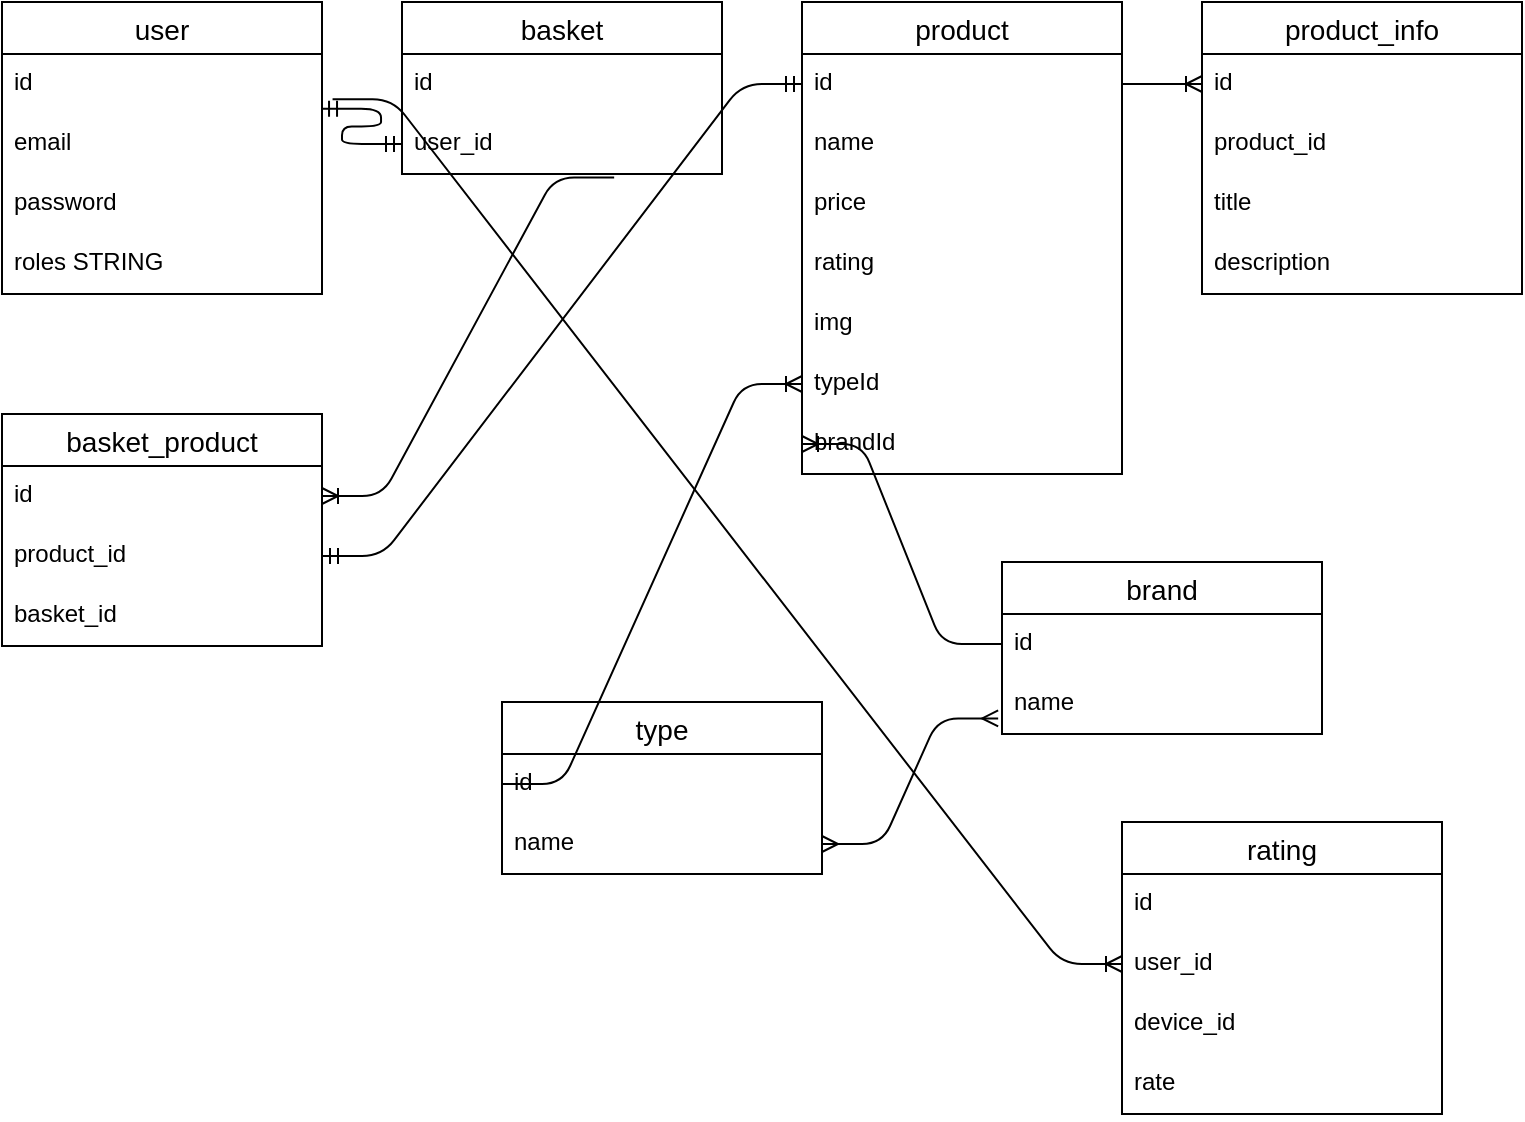 <mxfile version="14.7.2" type="google"><diagram id="yeRzwYAw-0nIpv8Q25oR" name="Page-1"><mxGraphModel dx="1038" dy="548" grid="1" gridSize="10" guides="1" tooltips="1" connect="1" arrows="1" fold="1" page="1" pageScale="1" pageWidth="827" pageHeight="1169" math="0" shadow="0"><root><mxCell id="0"/><mxCell id="1" parent="0"/><mxCell id="CVX7TyZYoHdinErc6idc-1" value="user" style="swimlane;fontStyle=0;childLayout=stackLayout;horizontal=1;startSize=26;horizontalStack=0;resizeParent=1;resizeParentMax=0;resizeLast=0;collapsible=1;marginBottom=0;align=center;fontSize=14;" vertex="1" parent="1"><mxGeometry x="40" y="40" width="160" height="146" as="geometry"/></mxCell><mxCell id="CVX7TyZYoHdinErc6idc-2" value="id" style="text;strokeColor=none;fillColor=none;spacingLeft=4;spacingRight=4;overflow=hidden;rotatable=0;points=[[0,0.5],[1,0.5]];portConstraint=eastwest;fontSize=12;" vertex="1" parent="CVX7TyZYoHdinErc6idc-1"><mxGeometry y="26" width="160" height="30" as="geometry"/></mxCell><mxCell id="CVX7TyZYoHdinErc6idc-3" value="email" style="text;strokeColor=none;fillColor=none;spacingLeft=4;spacingRight=4;overflow=hidden;rotatable=0;points=[[0,0.5],[1,0.5]];portConstraint=eastwest;fontSize=12;" vertex="1" parent="CVX7TyZYoHdinErc6idc-1"><mxGeometry y="56" width="160" height="30" as="geometry"/></mxCell><mxCell id="CVX7TyZYoHdinErc6idc-4" value="password" style="text;strokeColor=none;fillColor=none;spacingLeft=4;spacingRight=4;overflow=hidden;rotatable=0;points=[[0,0.5],[1,0.5]];portConstraint=eastwest;fontSize=12;" vertex="1" parent="CVX7TyZYoHdinErc6idc-1"><mxGeometry y="86" width="160" height="30" as="geometry"/></mxCell><mxCell id="CVX7TyZYoHdinErc6idc-5" value="roles STRING" style="text;strokeColor=none;fillColor=none;spacingLeft=4;spacingRight=4;overflow=hidden;rotatable=0;points=[[0,0.5],[1,0.5]];portConstraint=eastwest;fontSize=12;" vertex="1" parent="CVX7TyZYoHdinErc6idc-1"><mxGeometry y="116" width="160" height="30" as="geometry"/></mxCell><mxCell id="CVX7TyZYoHdinErc6idc-6" value="basket" style="swimlane;fontStyle=0;childLayout=stackLayout;horizontal=1;startSize=26;horizontalStack=0;resizeParent=1;resizeParentMax=0;resizeLast=0;collapsible=1;marginBottom=0;align=center;fontSize=14;" vertex="1" parent="1"><mxGeometry x="240" y="40" width="160" height="86" as="geometry"/></mxCell><mxCell id="CVX7TyZYoHdinErc6idc-7" value="id" style="text;strokeColor=none;fillColor=none;spacingLeft=4;spacingRight=4;overflow=hidden;rotatable=0;points=[[0,0.5],[1,0.5]];portConstraint=eastwest;fontSize=12;" vertex="1" parent="CVX7TyZYoHdinErc6idc-6"><mxGeometry y="26" width="160" height="30" as="geometry"/></mxCell><mxCell id="CVX7TyZYoHdinErc6idc-8" value="user_id" style="text;strokeColor=none;fillColor=none;spacingLeft=4;spacingRight=4;overflow=hidden;rotatable=0;points=[[0,0.5],[1,0.5]];portConstraint=eastwest;fontSize=12;" vertex="1" parent="CVX7TyZYoHdinErc6idc-6"><mxGeometry y="56" width="160" height="30" as="geometry"/></mxCell><mxCell id="CVX7TyZYoHdinErc6idc-11" value="" style="edgeStyle=entityRelationEdgeStyle;fontSize=12;html=1;endArrow=ERmandOne;startArrow=ERmandOne;exitX=0.997;exitY=0.913;exitDx=0;exitDy=0;exitPerimeter=0;" edge="1" parent="1" source="CVX7TyZYoHdinErc6idc-2" target="CVX7TyZYoHdinErc6idc-8"><mxGeometry width="100" height="100" relative="1" as="geometry"><mxPoint x="230" y="280" as="sourcePoint"/><mxPoint x="330" y="180" as="targetPoint"/></mxGeometry></mxCell><mxCell id="CVX7TyZYoHdinErc6idc-12" value="product" style="swimlane;fontStyle=0;childLayout=stackLayout;horizontal=1;startSize=26;horizontalStack=0;resizeParent=1;resizeParentMax=0;resizeLast=0;collapsible=1;marginBottom=0;align=center;fontSize=14;" vertex="1" parent="1"><mxGeometry x="440" y="40" width="160" height="236" as="geometry"/></mxCell><mxCell id="CVX7TyZYoHdinErc6idc-13" value="id" style="text;strokeColor=none;fillColor=none;spacingLeft=4;spacingRight=4;overflow=hidden;rotatable=0;points=[[0,0.5],[1,0.5]];portConstraint=eastwest;fontSize=12;" vertex="1" parent="CVX7TyZYoHdinErc6idc-12"><mxGeometry y="26" width="160" height="30" as="geometry"/></mxCell><mxCell id="CVX7TyZYoHdinErc6idc-14" value="name" style="text;strokeColor=none;fillColor=none;spacingLeft=4;spacingRight=4;overflow=hidden;rotatable=0;points=[[0,0.5],[1,0.5]];portConstraint=eastwest;fontSize=12;" vertex="1" parent="CVX7TyZYoHdinErc6idc-12"><mxGeometry y="56" width="160" height="30" as="geometry"/></mxCell><mxCell id="CVX7TyZYoHdinErc6idc-18" value="price" style="text;strokeColor=none;fillColor=none;spacingLeft=4;spacingRight=4;overflow=hidden;rotatable=0;points=[[0,0.5],[1,0.5]];portConstraint=eastwest;fontSize=12;" vertex="1" parent="CVX7TyZYoHdinErc6idc-12"><mxGeometry y="86" width="160" height="30" as="geometry"/></mxCell><mxCell id="CVX7TyZYoHdinErc6idc-19" value="rating" style="text;strokeColor=none;fillColor=none;spacingLeft=4;spacingRight=4;overflow=hidden;rotatable=0;points=[[0,0.5],[1,0.5]];portConstraint=eastwest;fontSize=12;" vertex="1" parent="CVX7TyZYoHdinErc6idc-12"><mxGeometry y="116" width="160" height="30" as="geometry"/></mxCell><mxCell id="CVX7TyZYoHdinErc6idc-20" value="img" style="text;strokeColor=none;fillColor=none;spacingLeft=4;spacingRight=4;overflow=hidden;rotatable=0;points=[[0,0.5],[1,0.5]];portConstraint=eastwest;fontSize=12;" vertex="1" parent="CVX7TyZYoHdinErc6idc-12"><mxGeometry y="146" width="160" height="30" as="geometry"/></mxCell><mxCell id="CVX7TyZYoHdinErc6idc-21" value="typeId" style="text;strokeColor=none;fillColor=none;spacingLeft=4;spacingRight=4;overflow=hidden;rotatable=0;points=[[0,0.5],[1,0.5]];portConstraint=eastwest;fontSize=12;" vertex="1" parent="CVX7TyZYoHdinErc6idc-12"><mxGeometry y="176" width="160" height="30" as="geometry"/></mxCell><mxCell id="CVX7TyZYoHdinErc6idc-22" value="brandId" style="text;strokeColor=none;fillColor=none;spacingLeft=4;spacingRight=4;overflow=hidden;rotatable=0;points=[[0,0.5],[1,0.5]];portConstraint=eastwest;fontSize=12;" vertex="1" parent="CVX7TyZYoHdinErc6idc-12"><mxGeometry y="206" width="160" height="30" as="geometry"/></mxCell><mxCell id="CVX7TyZYoHdinErc6idc-23" value="type" style="swimlane;fontStyle=0;childLayout=stackLayout;horizontal=1;startSize=26;horizontalStack=0;resizeParent=1;resizeParentMax=0;resizeLast=0;collapsible=1;marginBottom=0;align=center;fontSize=14;" vertex="1" parent="1"><mxGeometry x="290" y="390" width="160" height="86" as="geometry"/></mxCell><mxCell id="CVX7TyZYoHdinErc6idc-24" value="id" style="text;strokeColor=none;fillColor=none;spacingLeft=4;spacingRight=4;overflow=hidden;rotatable=0;points=[[0,0.5],[1,0.5]];portConstraint=eastwest;fontSize=12;" vertex="1" parent="CVX7TyZYoHdinErc6idc-23"><mxGeometry y="26" width="160" height="30" as="geometry"/></mxCell><mxCell id="CVX7TyZYoHdinErc6idc-25" value="name" style="text;strokeColor=none;fillColor=none;spacingLeft=4;spacingRight=4;overflow=hidden;rotatable=0;points=[[0,0.5],[1,0.5]];portConstraint=eastwest;fontSize=12;" vertex="1" parent="CVX7TyZYoHdinErc6idc-23"><mxGeometry y="56" width="160" height="30" as="geometry"/></mxCell><mxCell id="CVX7TyZYoHdinErc6idc-26" value="brand" style="swimlane;fontStyle=0;childLayout=stackLayout;horizontal=1;startSize=26;horizontalStack=0;resizeParent=1;resizeParentMax=0;resizeLast=0;collapsible=1;marginBottom=0;align=center;fontSize=14;" vertex="1" parent="1"><mxGeometry x="540" y="320" width="160" height="86" as="geometry"/></mxCell><mxCell id="CVX7TyZYoHdinErc6idc-27" value="id" style="text;strokeColor=none;fillColor=none;spacingLeft=4;spacingRight=4;overflow=hidden;rotatable=0;points=[[0,0.5],[1,0.5]];portConstraint=eastwest;fontSize=12;" vertex="1" parent="CVX7TyZYoHdinErc6idc-26"><mxGeometry y="26" width="160" height="30" as="geometry"/></mxCell><mxCell id="CVX7TyZYoHdinErc6idc-28" value="name" style="text;strokeColor=none;fillColor=none;spacingLeft=4;spacingRight=4;overflow=hidden;rotatable=0;points=[[0,0.5],[1,0.5]];portConstraint=eastwest;fontSize=12;" vertex="1" parent="CVX7TyZYoHdinErc6idc-26"><mxGeometry y="56" width="160" height="30" as="geometry"/></mxCell><mxCell id="CVX7TyZYoHdinErc6idc-29" value="" style="edgeStyle=entityRelationEdgeStyle;fontSize=12;html=1;endArrow=ERoneToMany;exitX=0;exitY=0.5;exitDx=0;exitDy=0;" edge="1" parent="1" source="CVX7TyZYoHdinErc6idc-24" target="CVX7TyZYoHdinErc6idc-21"><mxGeometry width="100" height="100" relative="1" as="geometry"><mxPoint x="250" y="330" as="sourcePoint"/><mxPoint x="370" y="210" as="targetPoint"/></mxGeometry></mxCell><mxCell id="CVX7TyZYoHdinErc6idc-30" value="" style="edgeStyle=entityRelationEdgeStyle;fontSize=12;html=1;endArrow=ERoneToMany;entryX=0;entryY=0.5;entryDx=0;entryDy=0;exitX=0;exitY=0.5;exitDx=0;exitDy=0;" edge="1" parent="1" source="CVX7TyZYoHdinErc6idc-27" target="CVX7TyZYoHdinErc6idc-22"><mxGeometry width="100" height="100" relative="1" as="geometry"><mxPoint x="470" y="570" as="sourcePoint"/><mxPoint x="570" y="470" as="targetPoint"/></mxGeometry></mxCell><mxCell id="CVX7TyZYoHdinErc6idc-31" value="" style="edgeStyle=entityRelationEdgeStyle;fontSize=12;html=1;endArrow=ERmany;startArrow=ERmany;exitX=1;exitY=0.5;exitDx=0;exitDy=0;entryX=-0.012;entryY=0.74;entryDx=0;entryDy=0;entryPerimeter=0;" edge="1" parent="1" source="CVX7TyZYoHdinErc6idc-25" target="CVX7TyZYoHdinErc6idc-28"><mxGeometry width="100" height="100" relative="1" as="geometry"><mxPoint x="490" y="550" as="sourcePoint"/><mxPoint x="590" y="450" as="targetPoint"/></mxGeometry></mxCell><mxCell id="CVX7TyZYoHdinErc6idc-32" value="product_info" style="swimlane;fontStyle=0;childLayout=stackLayout;horizontal=1;startSize=26;horizontalStack=0;resizeParent=1;resizeParentMax=0;resizeLast=0;collapsible=1;marginBottom=0;align=center;fontSize=14;" vertex="1" parent="1"><mxGeometry x="640" y="40" width="160" height="146" as="geometry"/></mxCell><mxCell id="CVX7TyZYoHdinErc6idc-33" value="id" style="text;strokeColor=none;fillColor=none;spacingLeft=4;spacingRight=4;overflow=hidden;rotatable=0;points=[[0,0.5],[1,0.5]];portConstraint=eastwest;fontSize=12;" vertex="1" parent="CVX7TyZYoHdinErc6idc-32"><mxGeometry y="26" width="160" height="30" as="geometry"/></mxCell><mxCell id="CVX7TyZYoHdinErc6idc-34" value="product_id" style="text;strokeColor=none;fillColor=none;spacingLeft=4;spacingRight=4;overflow=hidden;rotatable=0;points=[[0,0.5],[1,0.5]];portConstraint=eastwest;fontSize=12;" vertex="1" parent="CVX7TyZYoHdinErc6idc-32"><mxGeometry y="56" width="160" height="30" as="geometry"/></mxCell><mxCell id="CVX7TyZYoHdinErc6idc-35" value="title" style="text;strokeColor=none;fillColor=none;spacingLeft=4;spacingRight=4;overflow=hidden;rotatable=0;points=[[0,0.5],[1,0.5]];portConstraint=eastwest;fontSize=12;" vertex="1" parent="CVX7TyZYoHdinErc6idc-32"><mxGeometry y="86" width="160" height="30" as="geometry"/></mxCell><mxCell id="CVX7TyZYoHdinErc6idc-38" value="description" style="text;strokeColor=none;fillColor=none;spacingLeft=4;spacingRight=4;overflow=hidden;rotatable=0;points=[[0,0.5],[1,0.5]];portConstraint=eastwest;fontSize=12;" vertex="1" parent="CVX7TyZYoHdinErc6idc-32"><mxGeometry y="116" width="160" height="30" as="geometry"/></mxCell><mxCell id="CVX7TyZYoHdinErc6idc-36" value="" style="edgeStyle=entityRelationEdgeStyle;fontSize=12;html=1;endArrow=ERoneToMany;entryX=0;entryY=0.5;entryDx=0;entryDy=0;exitX=1;exitY=0.5;exitDx=0;exitDy=0;" edge="1" parent="1" source="CVX7TyZYoHdinErc6idc-13" target="CVX7TyZYoHdinErc6idc-33"><mxGeometry width="100" height="100" relative="1" as="geometry"><mxPoint x="630" y="310" as="sourcePoint"/><mxPoint x="690" y="310" as="targetPoint"/></mxGeometry></mxCell><mxCell id="CVX7TyZYoHdinErc6idc-39" value="basket_product" style="swimlane;fontStyle=0;childLayout=stackLayout;horizontal=1;startSize=26;horizontalStack=0;resizeParent=1;resizeParentMax=0;resizeLast=0;collapsible=1;marginBottom=0;align=center;fontSize=14;" vertex="1" parent="1"><mxGeometry x="40" y="246" width="160" height="116" as="geometry"/></mxCell><mxCell id="CVX7TyZYoHdinErc6idc-40" value="id" style="text;strokeColor=none;fillColor=none;spacingLeft=4;spacingRight=4;overflow=hidden;rotatable=0;points=[[0,0.5],[1,0.5]];portConstraint=eastwest;fontSize=12;" vertex="1" parent="CVX7TyZYoHdinErc6idc-39"><mxGeometry y="26" width="160" height="30" as="geometry"/></mxCell><mxCell id="CVX7TyZYoHdinErc6idc-41" value="product_id" style="text;strokeColor=none;fillColor=none;spacingLeft=4;spacingRight=4;overflow=hidden;rotatable=0;points=[[0,0.5],[1,0.5]];portConstraint=eastwest;fontSize=12;" vertex="1" parent="CVX7TyZYoHdinErc6idc-39"><mxGeometry y="56" width="160" height="30" as="geometry"/></mxCell><mxCell id="CVX7TyZYoHdinErc6idc-42" value="basket_id" style="text;strokeColor=none;fillColor=none;spacingLeft=4;spacingRight=4;overflow=hidden;rotatable=0;points=[[0,0.5],[1,0.5]];portConstraint=eastwest;fontSize=12;" vertex="1" parent="CVX7TyZYoHdinErc6idc-39"><mxGeometry y="86" width="160" height="30" as="geometry"/></mxCell><mxCell id="CVX7TyZYoHdinErc6idc-43" value="" style="edgeStyle=entityRelationEdgeStyle;fontSize=12;html=1;endArrow=ERoneToMany;entryX=1;entryY=0.5;entryDx=0;entryDy=0;exitX=0.663;exitY=1.06;exitDx=0;exitDy=0;exitPerimeter=0;" edge="1" parent="1" source="CVX7TyZYoHdinErc6idc-8" target="CVX7TyZYoHdinErc6idc-40"><mxGeometry width="100" height="100" relative="1" as="geometry"><mxPoint x="270" y="270" as="sourcePoint"/><mxPoint x="370" y="170" as="targetPoint"/></mxGeometry></mxCell><mxCell id="CVX7TyZYoHdinErc6idc-44" value="" style="edgeStyle=entityRelationEdgeStyle;fontSize=12;html=1;endArrow=ERmandOne;startArrow=ERmandOne;exitX=1;exitY=0.5;exitDx=0;exitDy=0;entryX=0;entryY=0.5;entryDx=0;entryDy=0;" edge="1" parent="1" source="CVX7TyZYoHdinErc6idc-41" target="CVX7TyZYoHdinErc6idc-13"><mxGeometry width="100" height="100" relative="1" as="geometry"><mxPoint x="360" y="340" as="sourcePoint"/><mxPoint x="460" y="240" as="targetPoint"/></mxGeometry></mxCell><mxCell id="CVX7TyZYoHdinErc6idc-45" value="rating" style="swimlane;fontStyle=0;childLayout=stackLayout;horizontal=1;startSize=26;horizontalStack=0;resizeParent=1;resizeParentMax=0;resizeLast=0;collapsible=1;marginBottom=0;align=center;fontSize=14;" vertex="1" parent="1"><mxGeometry x="600" y="450" width="160" height="146" as="geometry"/></mxCell><mxCell id="CVX7TyZYoHdinErc6idc-46" value="id" style="text;strokeColor=none;fillColor=none;spacingLeft=4;spacingRight=4;overflow=hidden;rotatable=0;points=[[0,0.5],[1,0.5]];portConstraint=eastwest;fontSize=12;" vertex="1" parent="CVX7TyZYoHdinErc6idc-45"><mxGeometry y="26" width="160" height="30" as="geometry"/></mxCell><mxCell id="CVX7TyZYoHdinErc6idc-47" value="user_id" style="text;strokeColor=none;fillColor=none;spacingLeft=4;spacingRight=4;overflow=hidden;rotatable=0;points=[[0,0.5],[1,0.5]];portConstraint=eastwest;fontSize=12;" vertex="1" parent="CVX7TyZYoHdinErc6idc-45"><mxGeometry y="56" width="160" height="30" as="geometry"/></mxCell><mxCell id="CVX7TyZYoHdinErc6idc-48" value="device_id" style="text;strokeColor=none;fillColor=none;spacingLeft=4;spacingRight=4;overflow=hidden;rotatable=0;points=[[0,0.5],[1,0.5]];portConstraint=eastwest;fontSize=12;" vertex="1" parent="CVX7TyZYoHdinErc6idc-45"><mxGeometry y="86" width="160" height="30" as="geometry"/></mxCell><mxCell id="CVX7TyZYoHdinErc6idc-49" value="rate" style="text;strokeColor=none;fillColor=none;spacingLeft=4;spacingRight=4;overflow=hidden;rotatable=0;points=[[0,0.5],[1,0.5]];portConstraint=eastwest;fontSize=12;" vertex="1" parent="CVX7TyZYoHdinErc6idc-45"><mxGeometry y="116" width="160" height="30" as="geometry"/></mxCell><mxCell id="CVX7TyZYoHdinErc6idc-50" value="" style="edgeStyle=entityRelationEdgeStyle;fontSize=12;html=1;endArrow=ERoneToMany;entryX=0;entryY=0.5;entryDx=0;entryDy=0;exitX=1.033;exitY=0.753;exitDx=0;exitDy=0;exitPerimeter=0;" edge="1" parent="1" source="CVX7TyZYoHdinErc6idc-2" target="CVX7TyZYoHdinErc6idc-47"><mxGeometry width="100" height="100" relative="1" as="geometry"><mxPoint x="120" y="520" as="sourcePoint"/><mxPoint x="220" y="420" as="targetPoint"/></mxGeometry></mxCell></root></mxGraphModel></diagram></mxfile>